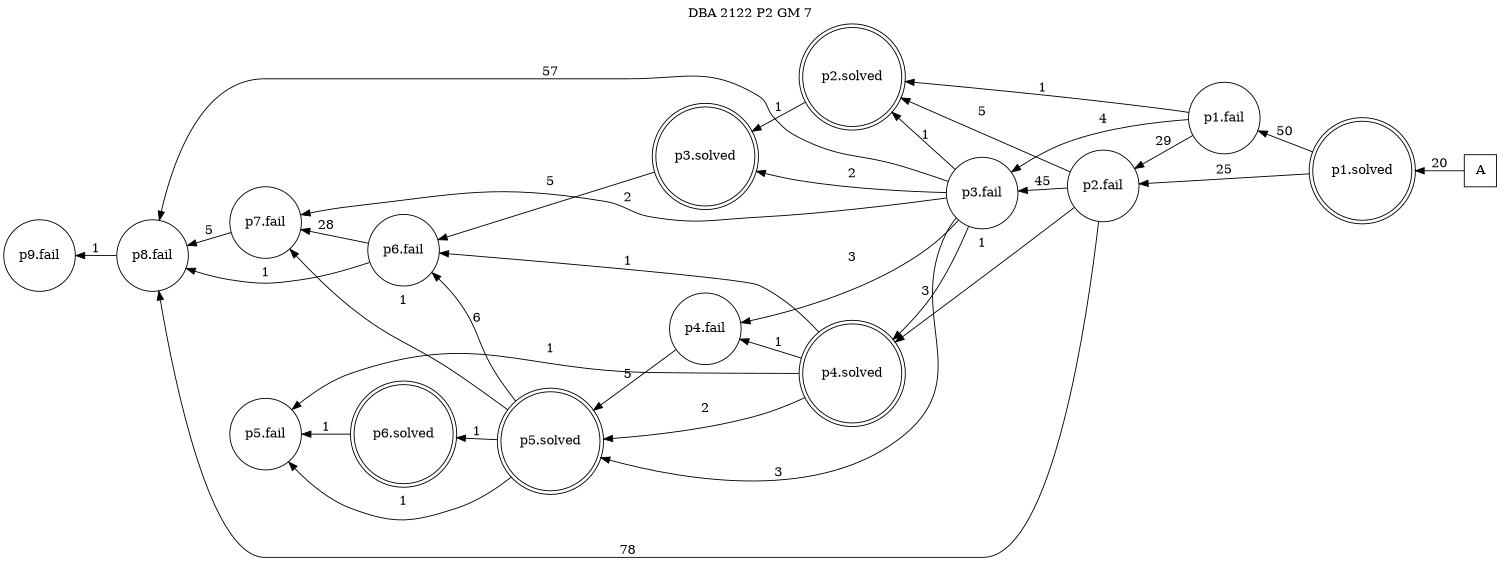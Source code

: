 digraph DBA_2122_P2_GM_7 {
labelloc="tl"
label= " DBA 2122 P2 GM 7 "
rankdir="RL";
graph [ size=" 10 , 10 !"]

"A" [shape="square" label="A"]
"p1.solved" [shape="doublecircle" label="p1.solved"]
"p1.fail" [shape="circle" label="p1.fail"]
"p2.fail" [shape="circle" label="p2.fail"]
"p2.solved" [shape="doublecircle" label="p2.solved"]
"p3.fail" [shape="circle" label="p3.fail"]
"p3.solved" [shape="doublecircle" label="p3.solved"]
"p4.solved" [shape="doublecircle" label="p4.solved"]
"p4.fail" [shape="circle" label="p4.fail"]
"p5.solved" [shape="doublecircle" label="p5.solved"]
"p6.fail" [shape="circle" label="p6.fail"]
"p5.fail" [shape="circle" label="p5.fail"]
"p6.solved" [shape="doublecircle" label="p6.solved"]
"p8.fail" [shape="circle" label="p8.fail"]
"p7.fail" [shape="circle" label="p7.fail"]
"p9.fail" [shape="circle" label="p9.fail"]
"A" -> "p1.solved" [ label=20]
"p1.solved" -> "p1.fail" [ label=50]
"p1.solved" -> "p2.fail" [ label=25]
"p1.fail" -> "p2.fail" [ label=29]
"p1.fail" -> "p2.solved" [ label=1]
"p1.fail" -> "p3.fail" [ label=4]
"p2.fail" -> "p2.solved" [ label=5]
"p2.fail" -> "p3.fail" [ label=45]
"p2.fail" -> "p4.solved" [ label=1]
"p2.fail" -> "p8.fail" [ label=78]
"p2.solved" -> "p3.solved" [ label=1]
"p3.fail" -> "p2.solved" [ label=1]
"p3.fail" -> "p3.solved" [ label=2]
"p3.fail" -> "p4.solved" [ label=3]
"p3.fail" -> "p4.fail" [ label=3]
"p3.fail" -> "p5.solved" [ label=3]
"p3.fail" -> "p8.fail" [ label=57]
"p3.fail" -> "p7.fail" [ label=2]
"p3.solved" -> "p6.fail" [ label=5]
"p4.solved" -> "p4.fail" [ label=1]
"p4.solved" -> "p5.solved" [ label=2]
"p4.solved" -> "p6.fail" [ label=1]
"p4.solved" -> "p5.fail" [ label=1]
"p4.fail" -> "p5.solved" [ label=5]
"p5.solved" -> "p6.fail" [ label=6]
"p5.solved" -> "p5.fail" [ label=1]
"p5.solved" -> "p6.solved" [ label=1]
"p5.solved" -> "p7.fail" [ label=1]
"p6.fail" -> "p8.fail" [ label=1]
"p6.fail" -> "p7.fail" [ label=28]
"p6.solved" -> "p5.fail" [ label=1]
"p8.fail" -> "p9.fail" [ label=1]
"p7.fail" -> "p8.fail" [ label=5]
}
